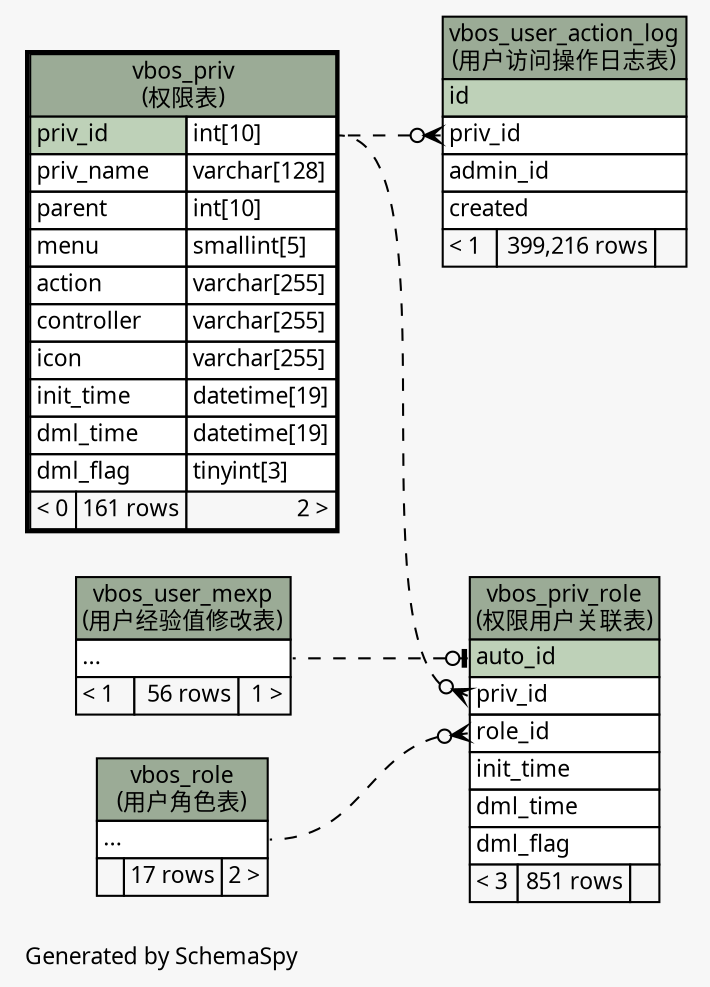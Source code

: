 // dot 2.26.0 on Linux 2.6.32-504.3.3.el6.x86_64
// SchemaSpy rev Unknown
digraph "impliedTwoDegreesRelationshipsDiagram" {
  graph [
    rankdir="RL"
    bgcolor="#f7f7f7"
    label="\nGenerated by SchemaSpy"
    labeljust="l"
    nodesep="0.18"
    ranksep="0.46"
    fontname="Microsoft YaHei"
    fontsize="11"
  ];
  node [
    fontname="Microsoft YaHei"
    fontsize="11"
    shape="plaintext"
  ];
  edge [
    arrowsize="0.8"
  ];
  "vbos_priv_role":"auto_id":w -> "vbos_user_mexp":"elipses":e [arrowhead=none dir=back arrowtail=teeodot style=dashed];
  "vbos_priv_role":"priv_id":w -> "vbos_priv":"priv_id.type":e [arrowhead=none dir=back arrowtail=crowodot style=dashed];
  "vbos_priv_role":"role_id":w -> "vbos_role":"elipses":e [arrowhead=none dir=back arrowtail=crowodot style=dashed];
  "vbos_user_action_log":"priv_id":w -> "vbos_priv":"priv_id.type":e [arrowhead=none dir=back arrowtail=crowodot style=dashed];
  "vbos_priv" [
    label=<
    <TABLE BORDER="2" CELLBORDER="1" CELLSPACING="0" BGCOLOR="#ffffff">
      <TR><TD COLSPAN="3" BGCOLOR="#9bab96" ALIGN="CENTER">vbos_priv<br/>(权限表)</TD></TR>
      <TR><TD PORT="priv_id" COLSPAN="2" BGCOLOR="#bed1b8" ALIGN="LEFT">priv_id</TD><TD PORT="priv_id.type" ALIGN="LEFT">int[10]</TD></TR>
      <TR><TD PORT="priv_name" COLSPAN="2" ALIGN="LEFT">priv_name</TD><TD PORT="priv_name.type" ALIGN="LEFT">varchar[128]</TD></TR>
      <TR><TD PORT="parent" COLSPAN="2" ALIGN="LEFT">parent</TD><TD PORT="parent.type" ALIGN="LEFT">int[10]</TD></TR>
      <TR><TD PORT="menu" COLSPAN="2" ALIGN="LEFT">menu</TD><TD PORT="menu.type" ALIGN="LEFT">smallint[5]</TD></TR>
      <TR><TD PORT="action" COLSPAN="2" ALIGN="LEFT">action</TD><TD PORT="action.type" ALIGN="LEFT">varchar[255]</TD></TR>
      <TR><TD PORT="controller" COLSPAN="2" ALIGN="LEFT">controller</TD><TD PORT="controller.type" ALIGN="LEFT">varchar[255]</TD></TR>
      <TR><TD PORT="icon" COLSPAN="2" ALIGN="LEFT">icon</TD><TD PORT="icon.type" ALIGN="LEFT">varchar[255]</TD></TR>
      <TR><TD PORT="init_time" COLSPAN="2" ALIGN="LEFT">init_time</TD><TD PORT="init_time.type" ALIGN="LEFT">datetime[19]</TD></TR>
      <TR><TD PORT="dml_time" COLSPAN="2" ALIGN="LEFT">dml_time</TD><TD PORT="dml_time.type" ALIGN="LEFT">datetime[19]</TD></TR>
      <TR><TD PORT="dml_flag" COLSPAN="2" ALIGN="LEFT">dml_flag</TD><TD PORT="dml_flag.type" ALIGN="LEFT">tinyint[3]</TD></TR>
      <TR><TD ALIGN="LEFT" BGCOLOR="#f7f7f7">&lt; 0</TD><TD ALIGN="RIGHT" BGCOLOR="#f7f7f7">161 rows</TD><TD ALIGN="RIGHT" BGCOLOR="#f7f7f7">2 &gt;</TD></TR>
    </TABLE>>
    URL="vbos_priv.html"
    tooltip="vbos_priv"
  ];
  "vbos_priv_role" [
    label=<
    <TABLE BORDER="0" CELLBORDER="1" CELLSPACING="0" BGCOLOR="#ffffff">
      <TR><TD COLSPAN="3" BGCOLOR="#9bab96" ALIGN="CENTER">vbos_priv_role<br/>(权限用户关联表)</TD></TR>
      <TR><TD PORT="auto_id" COLSPAN="3" BGCOLOR="#bed1b8" ALIGN="LEFT">auto_id</TD></TR>
      <TR><TD PORT="priv_id" COLSPAN="3" ALIGN="LEFT">priv_id</TD></TR>
      <TR><TD PORT="role_id" COLSPAN="3" ALIGN="LEFT">role_id</TD></TR>
      <TR><TD PORT="init_time" COLSPAN="3" ALIGN="LEFT">init_time</TD></TR>
      <TR><TD PORT="dml_time" COLSPAN="3" ALIGN="LEFT">dml_time</TD></TR>
      <TR><TD PORT="dml_flag" COLSPAN="3" ALIGN="LEFT">dml_flag</TD></TR>
      <TR><TD ALIGN="LEFT" BGCOLOR="#f7f7f7">&lt; 3</TD><TD ALIGN="RIGHT" BGCOLOR="#f7f7f7">851 rows</TD><TD ALIGN="RIGHT" BGCOLOR="#f7f7f7">  </TD></TR>
    </TABLE>>
    URL="vbos_priv_role.html"
    tooltip="vbos_priv_role"
  ];
  "vbos_role" [
    label=<
    <TABLE BORDER="0" CELLBORDER="1" CELLSPACING="0" BGCOLOR="#ffffff">
      <TR><TD COLSPAN="3" BGCOLOR="#9bab96" ALIGN="CENTER">vbos_role<br/>(用户角色表)</TD></TR>
      <TR><TD PORT="elipses" COLSPAN="3" ALIGN="LEFT">...</TD></TR>
      <TR><TD ALIGN="LEFT" BGCOLOR="#f7f7f7">  </TD><TD ALIGN="RIGHT" BGCOLOR="#f7f7f7">17 rows</TD><TD ALIGN="RIGHT" BGCOLOR="#f7f7f7">2 &gt;</TD></TR>
    </TABLE>>
    URL="vbos_role.html"
    tooltip="vbos_role"
  ];
  "vbos_user_action_log" [
    label=<
    <TABLE BORDER="0" CELLBORDER="1" CELLSPACING="0" BGCOLOR="#ffffff">
      <TR><TD COLSPAN="3" BGCOLOR="#9bab96" ALIGN="CENTER">vbos_user_action_log<br/>(用户访问操作日志表)</TD></TR>
      <TR><TD PORT="id" COLSPAN="3" BGCOLOR="#bed1b8" ALIGN="LEFT">id</TD></TR>
      <TR><TD PORT="priv_id" COLSPAN="3" ALIGN="LEFT">priv_id</TD></TR>
      <TR><TD PORT="admin_id" COLSPAN="3" ALIGN="LEFT">admin_id</TD></TR>
      <TR><TD PORT="created" COLSPAN="3" ALIGN="LEFT">created</TD></TR>
      <TR><TD ALIGN="LEFT" BGCOLOR="#f7f7f7">&lt; 1</TD><TD ALIGN="RIGHT" BGCOLOR="#f7f7f7">399,216 rows</TD><TD ALIGN="RIGHT" BGCOLOR="#f7f7f7">  </TD></TR>
    </TABLE>>
    URL="vbos_user_action_log.html"
    tooltip="vbos_user_action_log"
  ];
  "vbos_user_mexp" [
    label=<
    <TABLE BORDER="0" CELLBORDER="1" CELLSPACING="0" BGCOLOR="#ffffff">
      <TR><TD COLSPAN="3" BGCOLOR="#9bab96" ALIGN="CENTER">vbos_user_mexp<br/>(用户经验值修改表)</TD></TR>
      <TR><TD PORT="elipses" COLSPAN="3" ALIGN="LEFT">...</TD></TR>
      <TR><TD ALIGN="LEFT" BGCOLOR="#f7f7f7">&lt; 1</TD><TD ALIGN="RIGHT" BGCOLOR="#f7f7f7">56 rows</TD><TD ALIGN="RIGHT" BGCOLOR="#f7f7f7">1 &gt;</TD></TR>
    </TABLE>>
    URL="vbos_user_mexp.html"
    tooltip="vbos_user_mexp"
  ];
}
